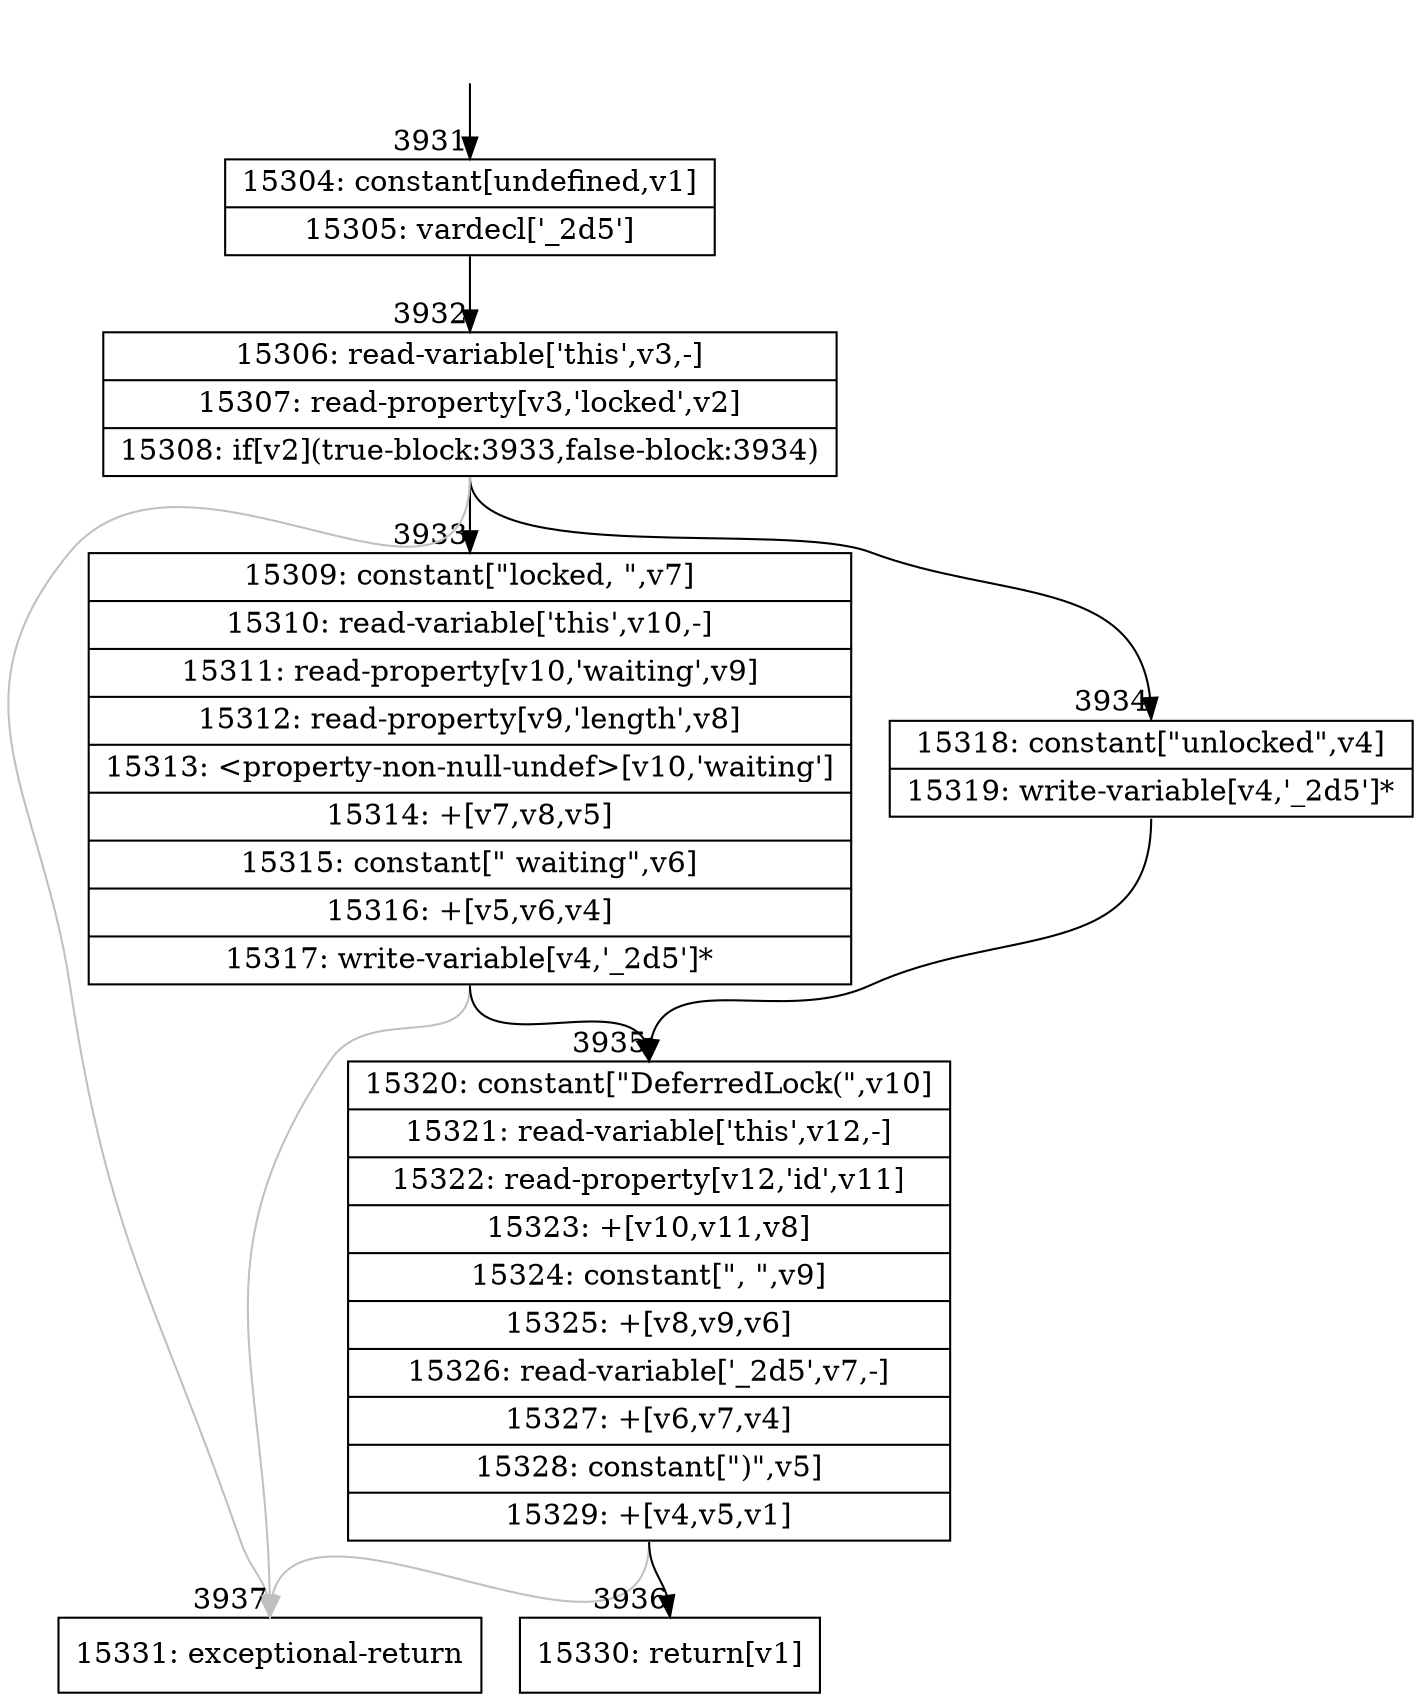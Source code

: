 digraph {
rankdir="TD"
BB_entry299[shape=none,label=""];
BB_entry299 -> BB3931 [tailport=s, headport=n, headlabel="    3931"]
BB3931 [shape=record label="{15304: constant[undefined,v1]|15305: vardecl['_2d5']}" ] 
BB3931 -> BB3932 [tailport=s, headport=n, headlabel="      3932"]
BB3932 [shape=record label="{15306: read-variable['this',v3,-]|15307: read-property[v3,'locked',v2]|15308: if[v2](true-block:3933,false-block:3934)}" ] 
BB3932 -> BB3933 [tailport=s, headport=n, headlabel="      3933"]
BB3932 -> BB3934 [tailport=s, headport=n, headlabel="      3934"]
BB3932 -> BB3937 [tailport=s, headport=n, color=gray, headlabel="      3937"]
BB3933 [shape=record label="{15309: constant[\"locked, \",v7]|15310: read-variable['this',v10,-]|15311: read-property[v10,'waiting',v9]|15312: read-property[v9,'length',v8]|15313: \<property-non-null-undef\>[v10,'waiting']|15314: +[v7,v8,v5]|15315: constant[\" waiting\",v6]|15316: +[v5,v6,v4]|15317: write-variable[v4,'_2d5']*}" ] 
BB3933 -> BB3935 [tailport=s, headport=n, headlabel="      3935"]
BB3933 -> BB3937 [tailport=s, headport=n, color=gray]
BB3934 [shape=record label="{15318: constant[\"unlocked\",v4]|15319: write-variable[v4,'_2d5']*}" ] 
BB3934 -> BB3935 [tailport=s, headport=n]
BB3935 [shape=record label="{15320: constant[\"DeferredLock(\",v10]|15321: read-variable['this',v12,-]|15322: read-property[v12,'id',v11]|15323: +[v10,v11,v8]|15324: constant[\", \",v9]|15325: +[v8,v9,v6]|15326: read-variable['_2d5',v7,-]|15327: +[v6,v7,v4]|15328: constant[\")\",v5]|15329: +[v4,v5,v1]}" ] 
BB3935 -> BB3936 [tailport=s, headport=n, headlabel="      3936"]
BB3935 -> BB3937 [tailport=s, headport=n, color=gray]
BB3936 [shape=record label="{15330: return[v1]}" ] 
BB3937 [shape=record label="{15331: exceptional-return}" ] 
//#$~ 2633
}
